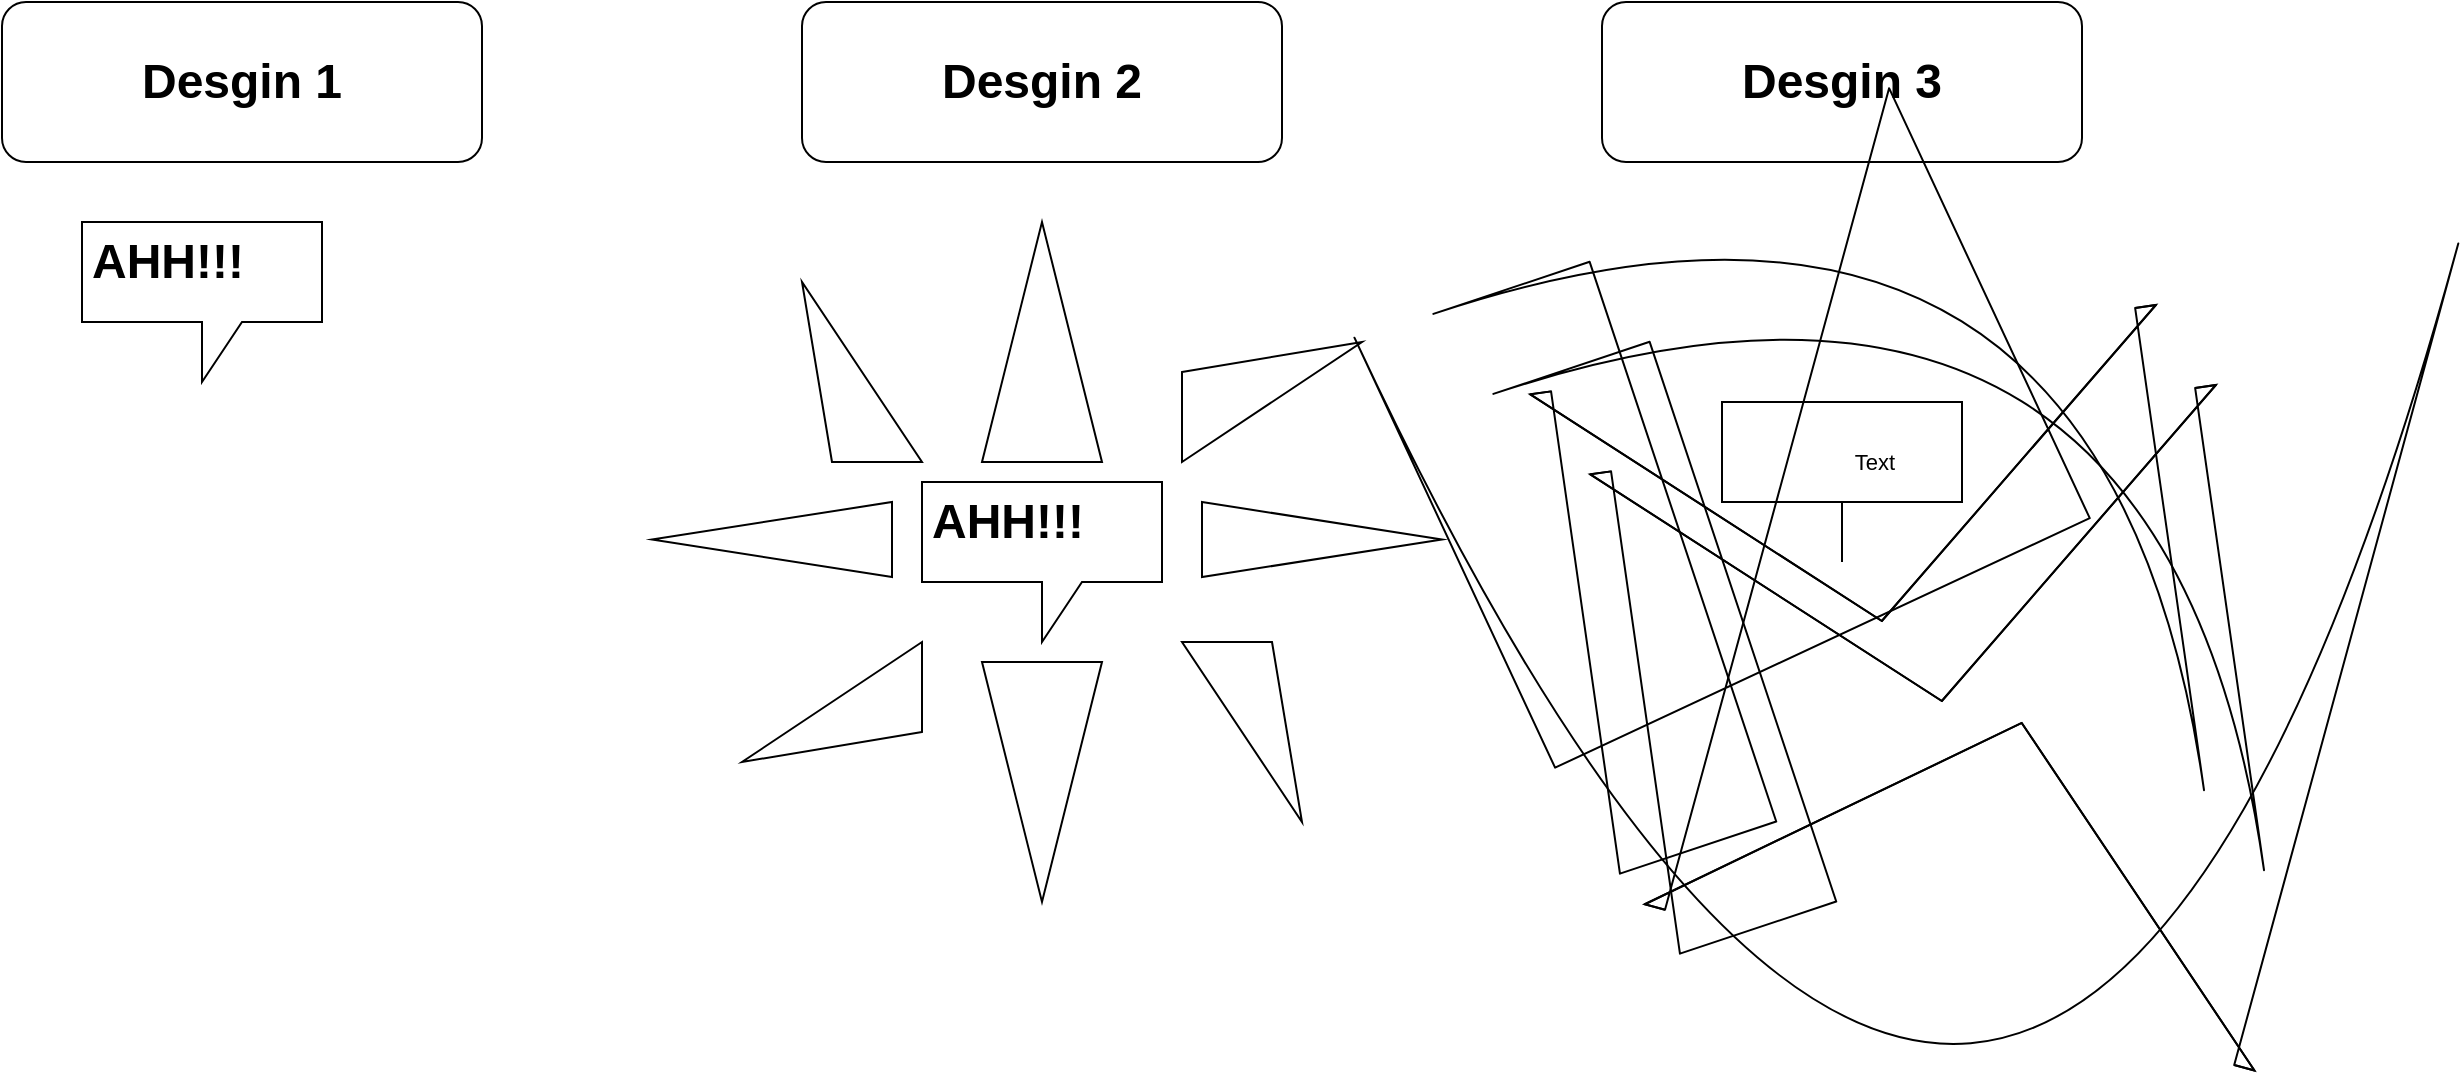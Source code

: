 <mxfile>
    <diagram id="-NTjrvs-vra0zDaYLr7q" name="Page-1">
        <mxGraphModel dx="1130" dy="792" grid="1" gridSize="10" guides="1" tooltips="1" connect="1" arrows="1" fold="1" page="1" pageScale="1" pageWidth="850" pageHeight="1100" math="0" shadow="0">
            <root>
                <mxCell id="0"/>
                <mxCell id="1" parent="0"/>
                <mxCell id="2" value="" style="shape=callout;whiteSpace=wrap;html=1;perimeter=calloutPerimeter;" vertex="1" parent="1">
                    <mxGeometry x="80" y="190" width="120" height="80" as="geometry"/>
                </mxCell>
                <mxCell id="3" value="&lt;h1 style=&quot;text-align: left;&quot;&gt;Desgin 1&lt;/h1&gt;" style="rounded=1;whiteSpace=wrap;html=1;" vertex="1" parent="1">
                    <mxGeometry x="40" y="80" width="240" height="80" as="geometry"/>
                </mxCell>
                <mxCell id="4" value="&lt;h1&gt;AHH!!!&lt;/h1&gt;" style="text;html=1;strokeColor=none;fillColor=none;spacing=5;spacingTop=-20;whiteSpace=wrap;overflow=hidden;rounded=0;" vertex="1" parent="1">
                    <mxGeometry x="80" y="190" width="120" height="50" as="geometry"/>
                </mxCell>
                <mxCell id="6" value="&lt;h1 style=&quot;text-align: left;&quot;&gt;Desgin 2&lt;/h1&gt;" style="rounded=1;whiteSpace=wrap;html=1;" vertex="1" parent="1">
                    <mxGeometry x="440" y="80" width="240" height="80" as="geometry"/>
                </mxCell>
                <mxCell id="7" value="" style="shape=callout;whiteSpace=wrap;html=1;perimeter=calloutPerimeter;" vertex="1" parent="1">
                    <mxGeometry x="500" y="320" width="120" height="80" as="geometry"/>
                </mxCell>
                <mxCell id="8" value="&lt;h1&gt;AHH!!!&lt;/h1&gt;" style="text;html=1;strokeColor=none;fillColor=none;spacing=5;spacingTop=-20;whiteSpace=wrap;overflow=hidden;rounded=0;" vertex="1" parent="1">
                    <mxGeometry x="500" y="320" width="120" height="50" as="geometry"/>
                </mxCell>
                <mxCell id="10" value="" style="verticalLabelPosition=bottom;verticalAlign=top;html=1;shape=mxgraph.basic.acute_triangle;dx=0.5;" vertex="1" parent="1">
                    <mxGeometry x="530" y="190" width="60" height="120" as="geometry"/>
                </mxCell>
                <mxCell id="11" value="" style="verticalLabelPosition=bottom;verticalAlign=top;html=1;shape=mxgraph.basic.acute_triangle;dx=0.5;direction=south;" vertex="1" parent="1">
                    <mxGeometry x="640" y="330" width="120" height="37.5" as="geometry"/>
                </mxCell>
                <mxCell id="12" value="" style="verticalLabelPosition=bottom;verticalAlign=top;html=1;shape=mxgraph.basic.acute_triangle;dx=0.5;direction=north;" vertex="1" parent="1">
                    <mxGeometry x="365" y="330" width="120" height="37.5" as="geometry"/>
                </mxCell>
                <mxCell id="13" value="" style="verticalLabelPosition=bottom;verticalAlign=top;html=1;shape=mxgraph.basic.acute_triangle;dx=0.5;direction=west;" vertex="1" parent="1">
                    <mxGeometry x="530" y="410" width="60" height="120" as="geometry"/>
                </mxCell>
                <mxCell id="14" value="" style="verticalLabelPosition=bottom;verticalAlign=top;html=1;shape=mxgraph.basic.obtuse_triangle;dx=0.25;" vertex="1" parent="1">
                    <mxGeometry x="440" y="220" width="60" height="90" as="geometry"/>
                </mxCell>
                <mxCell id="15" value="" style="verticalLabelPosition=bottom;verticalAlign=top;html=1;shape=mxgraph.basic.obtuse_triangle;dx=0.25;direction=south;" vertex="1" parent="1">
                    <mxGeometry x="630" y="250" width="90" height="60" as="geometry"/>
                </mxCell>
                <mxCell id="16" value="" style="verticalLabelPosition=bottom;verticalAlign=top;html=1;shape=mxgraph.basic.obtuse_triangle;dx=0.25;direction=west;" vertex="1" parent="1">
                    <mxGeometry x="630" y="400" width="60" height="90" as="geometry"/>
                </mxCell>
                <mxCell id="17" value="" style="verticalLabelPosition=bottom;verticalAlign=top;html=1;shape=mxgraph.basic.obtuse_triangle;dx=0.25;direction=north;" vertex="1" parent="1">
                    <mxGeometry x="410" y="400" width="90" height="60" as="geometry"/>
                </mxCell>
                <mxCell id="18" value="&lt;h1 style=&quot;text-align: left;&quot;&gt;Desgin 3&lt;/h1&gt;" style="rounded=1;whiteSpace=wrap;html=1;" vertex="1" parent="1">
                    <mxGeometry x="840" y="80" width="240" height="80" as="geometry"/>
                </mxCell>
                <mxCell id="19" value="" style="shape=callout;whiteSpace=wrap;html=1;perimeter=calloutPerimeter;base=0;" vertex="1" parent="1">
                    <mxGeometry x="900" y="280" width="120" height="80" as="geometry"/>
                </mxCell>
                <mxCell id="22" value="" style="shape=flexArrow;endArrow=classic;html=1;width=295;endSize=45.35;" edge="1" parent="1">
                    <mxGeometry width="50" height="50" relative="1" as="geometry">
                        <mxPoint x="910" y="390" as="sourcePoint"/>
                        <mxPoint x="1010" y="430" as="targetPoint"/>
                        <Array as="points">
                            <mxPoint x="1000" y="360"/>
                        </Array>
                    </mxGeometry>
                </mxCell>
                <mxCell id="23" value="" style="shape=flexArrow;endArrow=classic;html=1;width=295;endSize=45.35;" edge="1" parent="1">
                    <mxGeometry width="50" height="50" relative="1" as="geometry">
                        <mxPoint x="880" y="350" as="sourcePoint"/>
                        <mxPoint x="980" y="390" as="targetPoint"/>
                        <Array as="points">
                            <mxPoint x="970" y="320"/>
                        </Array>
                    </mxGeometry>
                </mxCell>
                <mxCell id="24" value="" style="shape=flexArrow;endArrow=classic;html=1;width=295;endSize=45.35;" edge="1" parent="1">
                    <mxGeometry width="50" height="50" relative="1" as="geometry">
                        <mxPoint x="950" y="400" as="sourcePoint"/>
                        <mxPoint x="1050" y="440" as="targetPoint"/>
                        <Array as="points">
                            <mxPoint x="1020" y="550"/>
                        </Array>
                    </mxGeometry>
                </mxCell>
                <mxCell id="25" value="Text" style="edgeLabel;html=1;align=center;verticalAlign=middle;resizable=0;points=[];" vertex="1" connectable="0" parent="24">
                    <mxGeometry x="-1" y="93" relative="1" as="geometry">
                        <mxPoint x="-59" y="-51" as="offset"/>
                    </mxGeometry>
                </mxCell>
            </root>
        </mxGraphModel>
    </diagram>
</mxfile>